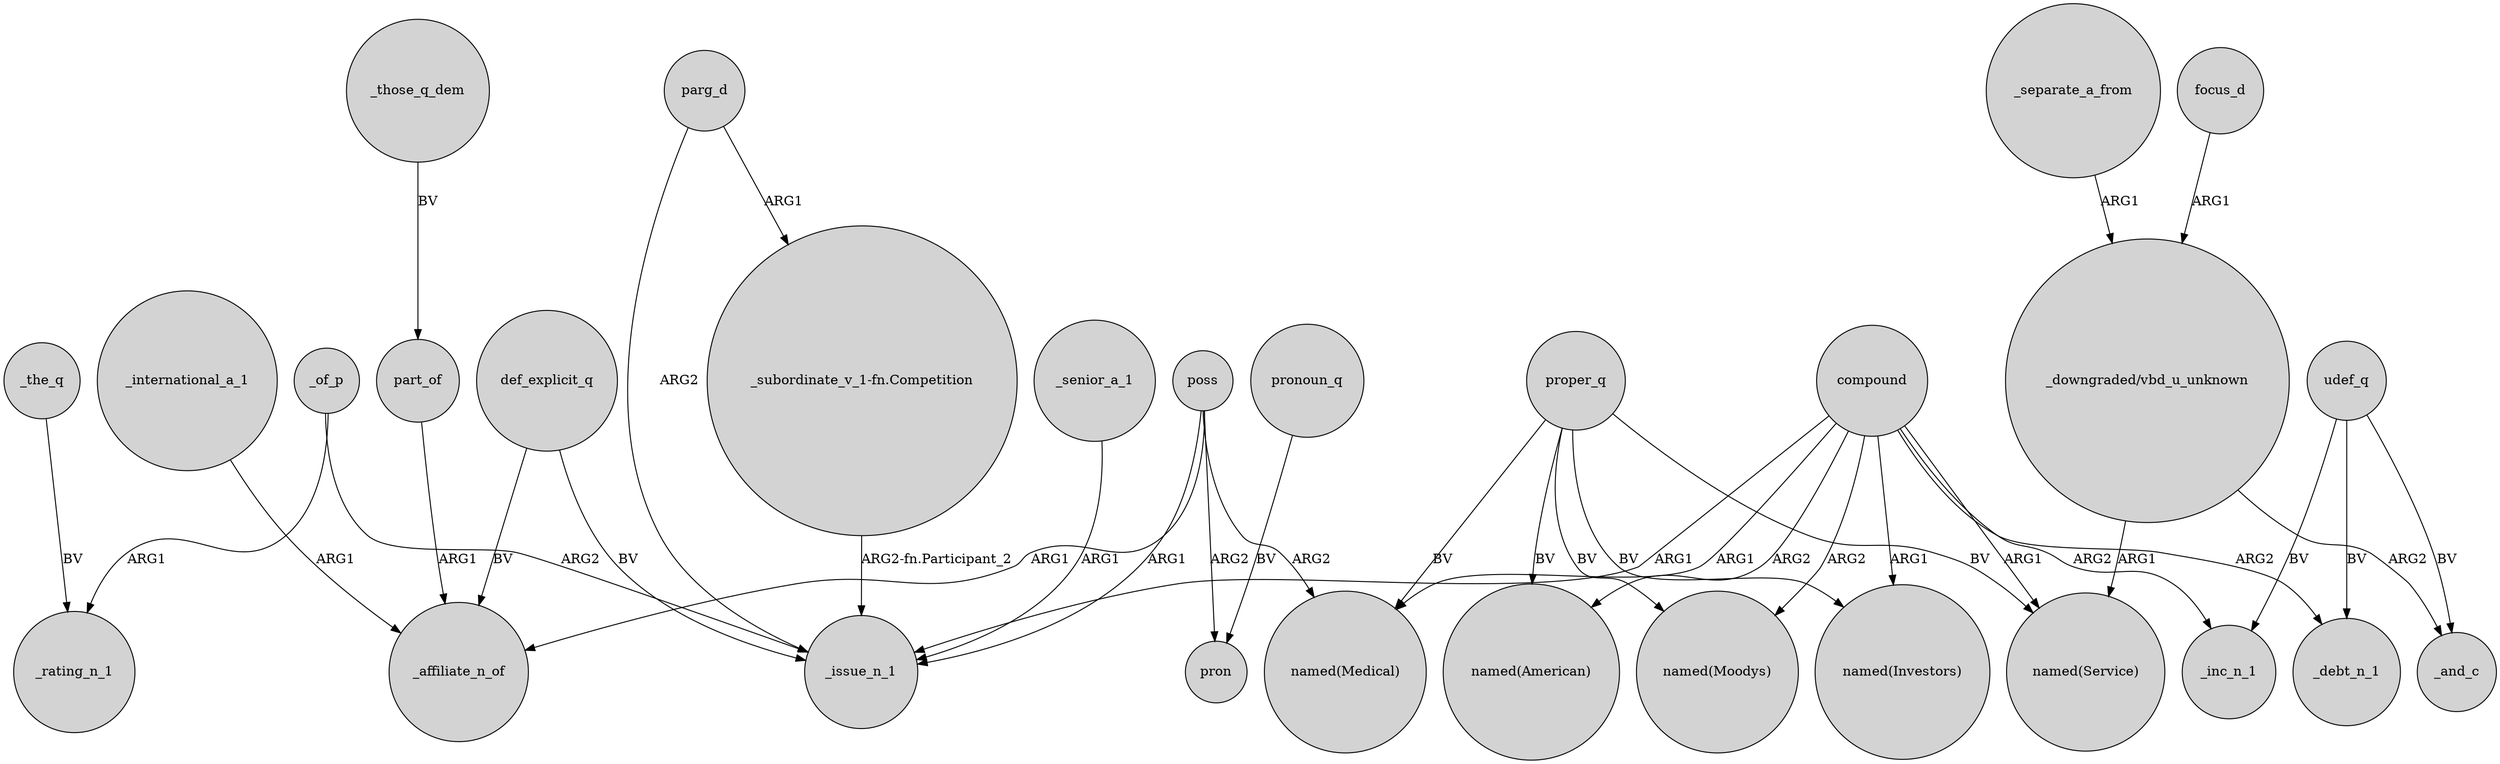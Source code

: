 digraph {
	node [shape=circle style=filled]
	def_explicit_q -> _issue_n_1 [label=BV]
	_those_q_dem -> part_of [label=BV]
	_separate_a_from -> "_downgraded/vbd_u_unknown" [label=ARG1]
	part_of -> _affiliate_n_of [label=ARG1]
	_of_p -> _issue_n_1 [label=ARG2]
	proper_q -> "named(Moodys)" [label=BV]
	poss -> "named(Medical)" [label=ARG2]
	poss -> _affiliate_n_of [label=ARG1]
	compound -> "named(Investors)" [label=ARG1]
	_international_a_1 -> _affiliate_n_of [label=ARG1]
	poss -> _issue_n_1 [label=ARG1]
	proper_q -> "named(Medical)" [label=BV]
	udef_q -> _and_c [label=BV]
	proper_q -> "named(Service)" [label=BV]
	"_subordinate_v_1-fn.Competition" -> _issue_n_1 [label="ARG2-fn.Participant_2"]
	pronoun_q -> pron [label=BV]
	udef_q -> _inc_n_1 [label=BV]
	poss -> pron [label=ARG2]
	compound -> "named(Medical)" [label=ARG1]
	compound -> "named(Service)" [label=ARG1]
	compound -> _inc_n_1 [label=ARG2]
	udef_q -> _debt_n_1 [label=BV]
	_the_q -> _rating_n_1 [label=BV]
	compound -> _debt_n_1 [label=ARG2]
	_senior_a_1 -> _issue_n_1 [label=ARG1]
	focus_d -> "_downgraded/vbd_u_unknown" [label=ARG1]
	parg_d -> "_subordinate_v_1-fn.Competition" [label=ARG1]
	parg_d -> _issue_n_1 [label=ARG2]
	compound -> "named(American)" [label=ARG2]
	proper_q -> "named(Investors)" [label=BV]
	proper_q -> "named(American)" [label=BV]
	"_downgraded/vbd_u_unknown" -> "named(Service)" [label=ARG1]
	_of_p -> _rating_n_1 [label=ARG1]
	compound -> _issue_n_1 [label=ARG1]
	compound -> "named(Moodys)" [label=ARG2]
	"_downgraded/vbd_u_unknown" -> _and_c [label=ARG2]
	def_explicit_q -> _affiliate_n_of [label=BV]
}
